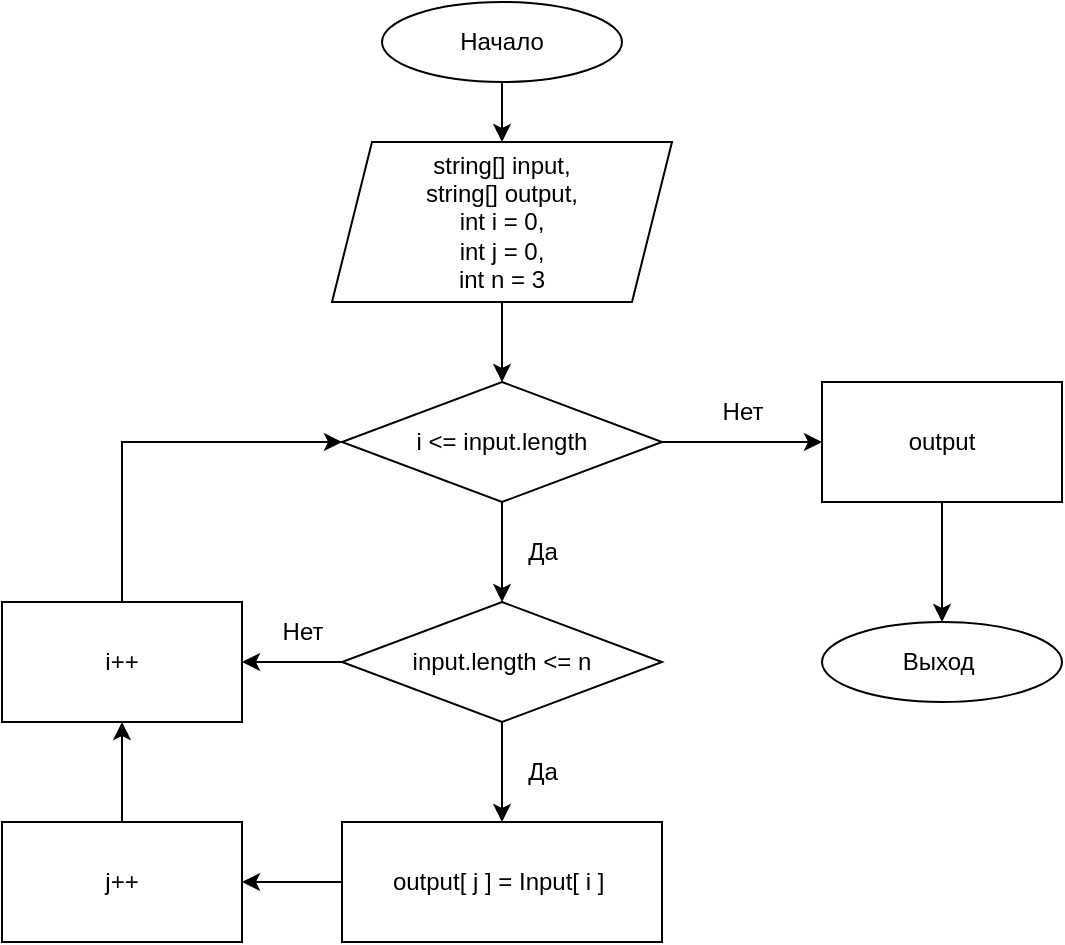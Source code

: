 <mxfile version="21.1.1" type="device">
  <diagram id="NjYcvG-ChmUHD-LdFXxw" name="Страница 1">
    <mxGraphModel dx="1050" dy="553" grid="1" gridSize="10" guides="1" tooltips="1" connect="1" arrows="1" fold="1" page="1" pageScale="1" pageWidth="827" pageHeight="1169" math="0" shadow="0">
      <root>
        <mxCell id="0" />
        <mxCell id="1" parent="0" />
        <mxCell id="1mk5qfd71kPXNzro4SKL-9" style="edgeStyle=orthogonalEdgeStyle;rounded=0;orthogonalLoop=1;jettySize=auto;html=1;entryX=0.5;entryY=0;entryDx=0;entryDy=0;" edge="1" parent="1" source="1mk5qfd71kPXNzro4SKL-1" target="1mk5qfd71kPXNzro4SKL-8">
          <mxGeometry relative="1" as="geometry" />
        </mxCell>
        <mxCell id="1mk5qfd71kPXNzro4SKL-1" value="Начало" style="ellipse;whiteSpace=wrap;html=1;" vertex="1" parent="1">
          <mxGeometry x="300" y="10" width="120" height="40" as="geometry" />
        </mxCell>
        <mxCell id="1mk5qfd71kPXNzro4SKL-11" value="" style="edgeStyle=orthogonalEdgeStyle;rounded=0;orthogonalLoop=1;jettySize=auto;html=1;" edge="1" parent="1" source="1mk5qfd71kPXNzro4SKL-8" target="1mk5qfd71kPXNzro4SKL-10">
          <mxGeometry relative="1" as="geometry" />
        </mxCell>
        <mxCell id="1mk5qfd71kPXNzro4SKL-8" value="string[] input,&lt;br&gt;string[] output,&lt;br&gt;int i = 0,&lt;br&gt;int j = 0,&lt;br&gt;int n = 3" style="shape=parallelogram;perimeter=parallelogramPerimeter;whiteSpace=wrap;html=1;fixedSize=1;" vertex="1" parent="1">
          <mxGeometry x="275" y="80" width="170" height="80" as="geometry" />
        </mxCell>
        <mxCell id="1mk5qfd71kPXNzro4SKL-13" style="edgeStyle=orthogonalEdgeStyle;rounded=0;orthogonalLoop=1;jettySize=auto;html=1;exitX=0.5;exitY=1;exitDx=0;exitDy=0;" edge="1" parent="1" source="1mk5qfd71kPXNzro4SKL-10" target="1mk5qfd71kPXNzro4SKL-12">
          <mxGeometry relative="1" as="geometry" />
        </mxCell>
        <mxCell id="1mk5qfd71kPXNzro4SKL-10" value="i &amp;lt;= input.length" style="rhombus;whiteSpace=wrap;html=1;" vertex="1" parent="1">
          <mxGeometry x="280" y="200" width="160" height="60" as="geometry" />
        </mxCell>
        <mxCell id="1mk5qfd71kPXNzro4SKL-25" value="" style="edgeStyle=orthogonalEdgeStyle;rounded=0;orthogonalLoop=1;jettySize=auto;html=1;" edge="1" parent="1" source="1mk5qfd71kPXNzro4SKL-12" target="1mk5qfd71kPXNzro4SKL-24">
          <mxGeometry relative="1" as="geometry" />
        </mxCell>
        <mxCell id="1mk5qfd71kPXNzro4SKL-30" value="" style="edgeStyle=orthogonalEdgeStyle;rounded=0;orthogonalLoop=1;jettySize=auto;html=1;" edge="1" parent="1" source="1mk5qfd71kPXNzro4SKL-12" target="1mk5qfd71kPXNzro4SKL-29">
          <mxGeometry relative="1" as="geometry" />
        </mxCell>
        <mxCell id="1mk5qfd71kPXNzro4SKL-12" value="input.length &amp;lt;= n" style="rhombus;whiteSpace=wrap;html=1;" vertex="1" parent="1">
          <mxGeometry x="280" y="310" width="160" height="60" as="geometry" />
        </mxCell>
        <mxCell id="1mk5qfd71kPXNzro4SKL-14" value="Да" style="text;html=1;align=center;verticalAlign=middle;resizable=0;points=[];autosize=1;strokeColor=none;fillColor=none;" vertex="1" parent="1">
          <mxGeometry x="360" y="270" width="40" height="30" as="geometry" />
        </mxCell>
        <mxCell id="1mk5qfd71kPXNzro4SKL-22" value="" style="edgeStyle=none;orthogonalLoop=1;jettySize=auto;html=1;rounded=0;exitX=1;exitY=0.5;exitDx=0;exitDy=0;exitPerimeter=0;" edge="1" parent="1" source="1mk5qfd71kPXNzro4SKL-10">
          <mxGeometry width="100" relative="1" as="geometry">
            <mxPoint x="450" y="230" as="sourcePoint" />
            <mxPoint x="520" y="230" as="targetPoint" />
            <Array as="points" />
          </mxGeometry>
        </mxCell>
        <mxCell id="1mk5qfd71kPXNzro4SKL-23" value="Нет" style="text;html=1;align=center;verticalAlign=middle;resizable=0;points=[];autosize=1;strokeColor=none;fillColor=none;" vertex="1" parent="1">
          <mxGeometry x="460" y="200" width="40" height="30" as="geometry" />
        </mxCell>
        <mxCell id="1mk5qfd71kPXNzro4SKL-28" value="" style="edgeStyle=orthogonalEdgeStyle;rounded=0;orthogonalLoop=1;jettySize=auto;html=1;" edge="1" parent="1" source="1mk5qfd71kPXNzro4SKL-24" target="1mk5qfd71kPXNzro4SKL-27">
          <mxGeometry relative="1" as="geometry" />
        </mxCell>
        <mxCell id="1mk5qfd71kPXNzro4SKL-24" value="output[ j ] = Input[ i ]&amp;nbsp;" style="whiteSpace=wrap;html=1;" vertex="1" parent="1">
          <mxGeometry x="280" y="420" width="160" height="60" as="geometry" />
        </mxCell>
        <mxCell id="1mk5qfd71kPXNzro4SKL-26" value="Да" style="text;html=1;align=center;verticalAlign=middle;resizable=0;points=[];autosize=1;strokeColor=none;fillColor=none;" vertex="1" parent="1">
          <mxGeometry x="360" y="380" width="40" height="30" as="geometry" />
        </mxCell>
        <mxCell id="1mk5qfd71kPXNzro4SKL-32" style="edgeStyle=orthogonalEdgeStyle;rounded=0;orthogonalLoop=1;jettySize=auto;html=1;exitX=0.5;exitY=0;exitDx=0;exitDy=0;entryX=0.5;entryY=1;entryDx=0;entryDy=0;" edge="1" parent="1" source="1mk5qfd71kPXNzro4SKL-27" target="1mk5qfd71kPXNzro4SKL-29">
          <mxGeometry relative="1" as="geometry" />
        </mxCell>
        <mxCell id="1mk5qfd71kPXNzro4SKL-27" value="j++" style="whiteSpace=wrap;html=1;" vertex="1" parent="1">
          <mxGeometry x="110" y="420" width="120" height="60" as="geometry" />
        </mxCell>
        <mxCell id="1mk5qfd71kPXNzro4SKL-33" style="edgeStyle=orthogonalEdgeStyle;rounded=0;orthogonalLoop=1;jettySize=auto;html=1;exitX=0.5;exitY=0;exitDx=0;exitDy=0;entryX=0;entryY=0.5;entryDx=0;entryDy=0;" edge="1" parent="1" source="1mk5qfd71kPXNzro4SKL-29" target="1mk5qfd71kPXNzro4SKL-10">
          <mxGeometry relative="1" as="geometry" />
        </mxCell>
        <mxCell id="1mk5qfd71kPXNzro4SKL-29" value="i++" style="whiteSpace=wrap;html=1;" vertex="1" parent="1">
          <mxGeometry x="110" y="310" width="120" height="60" as="geometry" />
        </mxCell>
        <mxCell id="1mk5qfd71kPXNzro4SKL-31" value="Нет" style="text;html=1;align=center;verticalAlign=middle;resizable=0;points=[];autosize=1;strokeColor=none;fillColor=none;" vertex="1" parent="1">
          <mxGeometry x="240" y="310" width="40" height="30" as="geometry" />
        </mxCell>
        <mxCell id="1mk5qfd71kPXNzro4SKL-36" value="" style="edgeStyle=orthogonalEdgeStyle;rounded=0;orthogonalLoop=1;jettySize=auto;html=1;" edge="1" parent="1" source="1mk5qfd71kPXNzro4SKL-34" target="1mk5qfd71kPXNzro4SKL-35">
          <mxGeometry relative="1" as="geometry" />
        </mxCell>
        <mxCell id="1mk5qfd71kPXNzro4SKL-34" value="output" style="whiteSpace=wrap;html=1;" vertex="1" parent="1">
          <mxGeometry x="520" y="200" width="120" height="60" as="geometry" />
        </mxCell>
        <mxCell id="1mk5qfd71kPXNzro4SKL-35" value="Выход&amp;nbsp;" style="ellipse;whiteSpace=wrap;html=1;" vertex="1" parent="1">
          <mxGeometry x="520" y="320" width="120" height="40" as="geometry" />
        </mxCell>
      </root>
    </mxGraphModel>
  </diagram>
</mxfile>
